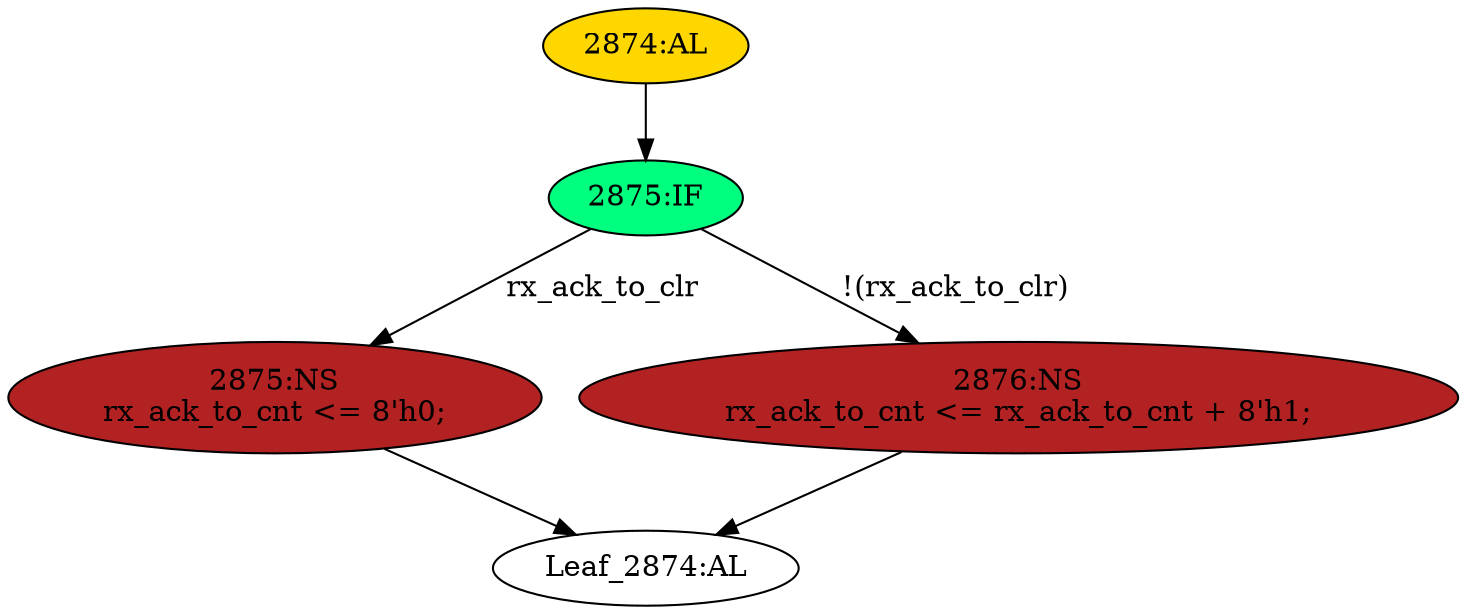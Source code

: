 strict digraph "" {
	node [label="\N"];
	"Leaf_2874:AL"	 [def_var="['rx_ack_to_cnt']",
		label="Leaf_2874:AL"];
	"2875:NS"	 [ast="<pyverilog.vparser.ast.NonblockingSubstitution object at 0x7f13b554cfd0>",
		fillcolor=firebrick,
		label="2875:NS
rx_ack_to_cnt <= 8'h0;",
		statements="[<pyverilog.vparser.ast.NonblockingSubstitution object at 0x7f13b554cfd0>]",
		style=filled,
		typ=NonblockingSubstitution];
	"2875:NS" -> "Leaf_2874:AL"	 [cond="[]",
		lineno=None];
	"2874:AL"	 [ast="<pyverilog.vparser.ast.Always object at 0x7f13b5560210>",
		clk_sens=True,
		fillcolor=gold,
		label="2874:AL",
		sens="['clk']",
		statements="[]",
		style=filled,
		typ=Always,
		use_var="['rx_ack_to_clr', 'rx_ack_to_cnt']"];
	"2875:IF"	 [ast="<pyverilog.vparser.ast.IfStatement object at 0x7f13b5560310>",
		fillcolor=springgreen,
		label="2875:IF",
		statements="[]",
		style=filled,
		typ=IfStatement];
	"2874:AL" -> "2875:IF"	 [cond="[]",
		lineno=None];
	"2875:IF" -> "2875:NS"	 [cond="['rx_ack_to_clr']",
		label=rx_ack_to_clr,
		lineno=2875];
	"2876:NS"	 [ast="<pyverilog.vparser.ast.NonblockingSubstitution object at 0x7f13b5560350>",
		fillcolor=firebrick,
		label="2876:NS
rx_ack_to_cnt <= rx_ack_to_cnt + 8'h1;",
		statements="[<pyverilog.vparser.ast.NonblockingSubstitution object at 0x7f13b5560350>]",
		style=filled,
		typ=NonblockingSubstitution];
	"2875:IF" -> "2876:NS"	 [cond="['rx_ack_to_clr']",
		label="!(rx_ack_to_clr)",
		lineno=2875];
	"2876:NS" -> "Leaf_2874:AL"	 [cond="[]",
		lineno=None];
}

